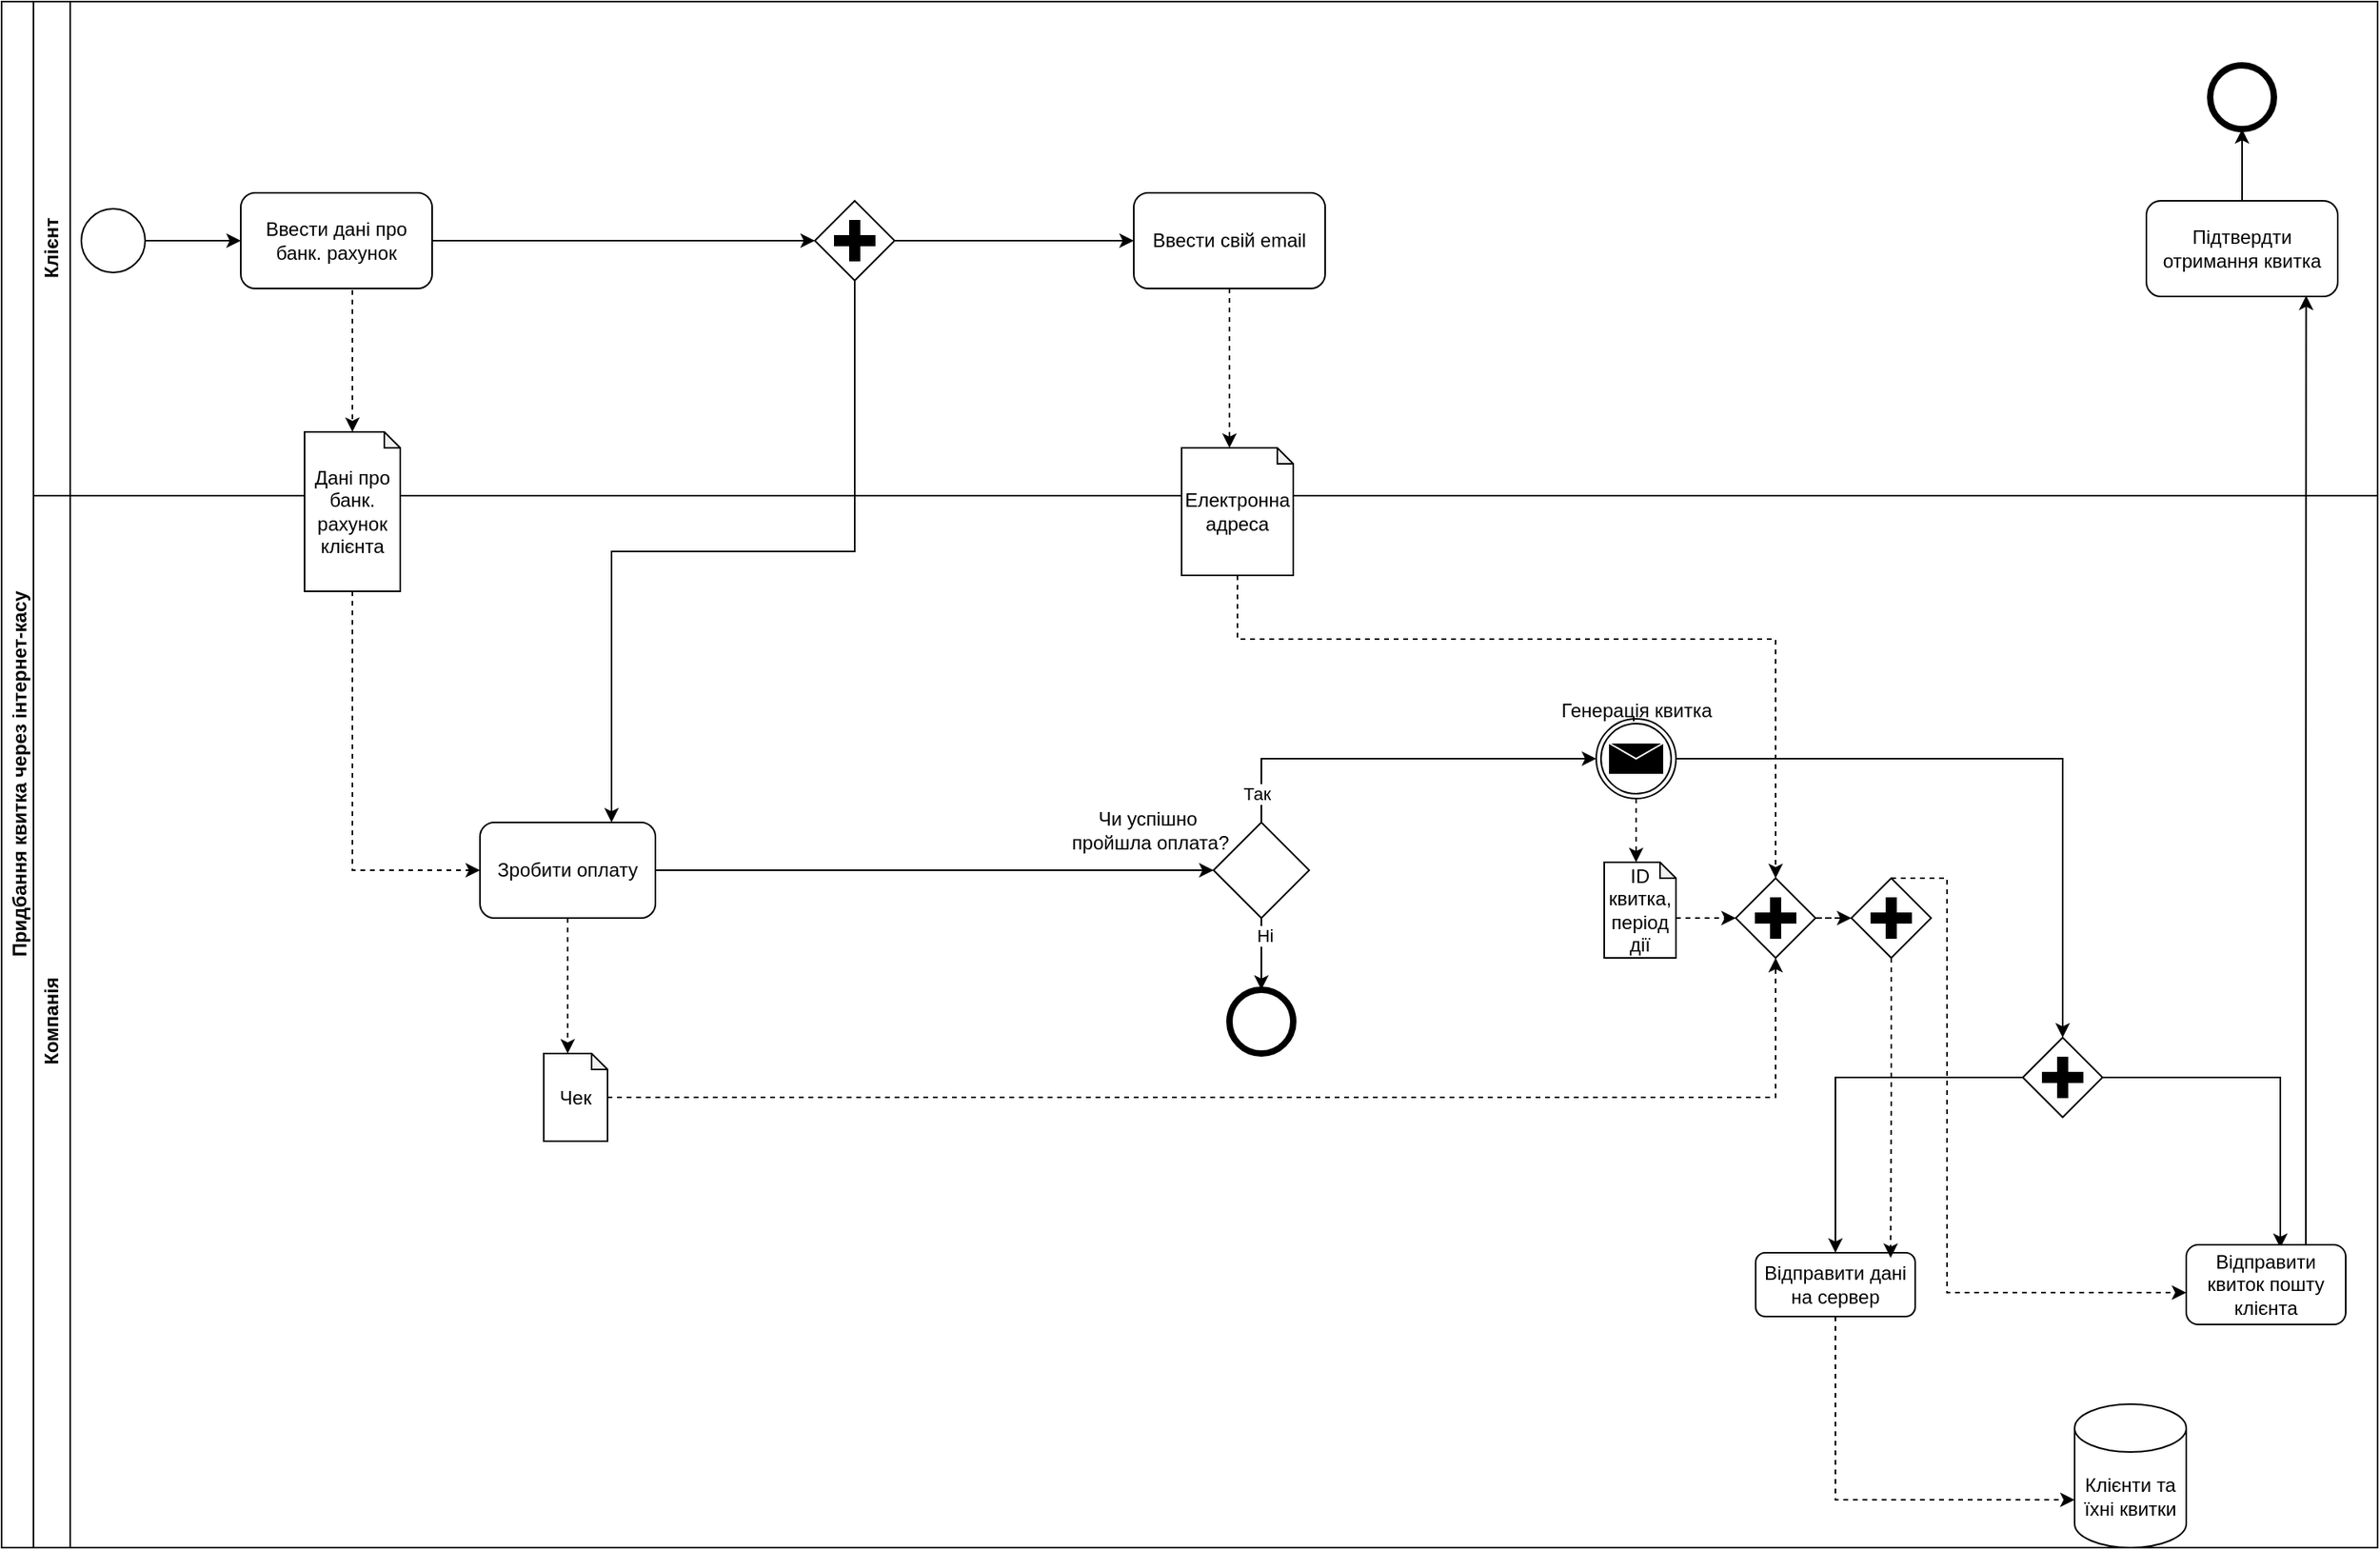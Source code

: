 <mxfile version="24.7.17">
  <diagram name="Page-1" id="2a216829-ef6e-dabb-86c1-c78162f3ba2b">
    <mxGraphModel dx="1475" dy="815" grid="1" gridSize="10" guides="1" tooltips="1" connect="1" arrows="1" fold="1" page="1" pageScale="1" pageWidth="850" pageHeight="1100" background="none" math="0" shadow="0">
      <root>
        <mxCell id="0" />
        <mxCell id="1" parent="0" />
        <mxCell id="T00dslBi2b2i00kKxEPh-1" value="Придбання квитка через інтернет-касу" style="swimlane;horizontal=0;whiteSpace=wrap;html=1;" parent="1" vertex="1">
          <mxGeometry x="100" y="300" width="1490" height="970" as="geometry" />
        </mxCell>
        <mxCell id="T00dslBi2b2i00kKxEPh-2" value="Компанія" style="swimlane;horizontal=0;whiteSpace=wrap;html=1;" parent="T00dslBi2b2i00kKxEPh-1" vertex="1">
          <mxGeometry x="20" y="310" width="1470" height="660" as="geometry" />
        </mxCell>
        <mxCell id="T00dslBi2b2i00kKxEPh-3" value="" style="ellipse;whiteSpace=wrap;html=1;aspect=fixed;strokeWidth=4;" parent="T00dslBi2b2i00kKxEPh-2" vertex="1">
          <mxGeometry x="750" y="310" width="40" height="40" as="geometry" />
        </mxCell>
        <mxCell id="T00dslBi2b2i00kKxEPh-102" style="edgeStyle=orthogonalEdgeStyle;rounded=0;orthogonalLoop=1;jettySize=auto;html=1;entryX=0;entryY=0.5;entryDx=0;entryDy=0;" parent="T00dslBi2b2i00kKxEPh-2" source="T00dslBi2b2i00kKxEPh-5" target="T00dslBi2b2i00kKxEPh-6" edge="1">
          <mxGeometry relative="1" as="geometry" />
        </mxCell>
        <mxCell id="T00dslBi2b2i00kKxEPh-5" value="Зробити оплату" style="rounded=1;whiteSpace=wrap;html=1;" parent="T00dslBi2b2i00kKxEPh-2" vertex="1">
          <mxGeometry x="280" y="205" width="110" height="60" as="geometry" />
        </mxCell>
        <mxCell id="E7joxLQLJX-L2FkS-B1a-82" style="edgeStyle=orthogonalEdgeStyle;rounded=0;orthogonalLoop=1;jettySize=auto;html=1;exitX=0.5;exitY=1;exitDx=0;exitDy=0;entryX=0.5;entryY=0;entryDx=0;entryDy=0;" edge="1" parent="T00dslBi2b2i00kKxEPh-2" source="T00dslBi2b2i00kKxEPh-6" target="T00dslBi2b2i00kKxEPh-3">
          <mxGeometry relative="1" as="geometry" />
        </mxCell>
        <mxCell id="E7joxLQLJX-L2FkS-B1a-83" value="Ні" style="edgeLabel;html=1;align=center;verticalAlign=middle;resizable=0;points=[];" vertex="1" connectable="0" parent="E7joxLQLJX-L2FkS-B1a-82">
          <mxGeometry x="-0.508" y="2" relative="1" as="geometry">
            <mxPoint as="offset" />
          </mxGeometry>
        </mxCell>
        <mxCell id="T00dslBi2b2i00kKxEPh-6" value="" style="rhombus;whiteSpace=wrap;html=1;" parent="T00dslBi2b2i00kKxEPh-2" vertex="1">
          <mxGeometry x="740" y="205" width="60" height="60" as="geometry" />
        </mxCell>
        <mxCell id="T00dslBi2b2i00kKxEPh-7" value="Чи успішно&amp;nbsp;&lt;div&gt;пройшла оплата?&lt;/div&gt;" style="text;html=1;align=center;verticalAlign=middle;resizable=0;points=[];autosize=1;strokeColor=none;fillColor=none;" parent="T00dslBi2b2i00kKxEPh-2" vertex="1">
          <mxGeometry x="640" y="190" width="120" height="40" as="geometry" />
        </mxCell>
        <mxCell id="T00dslBi2b2i00kKxEPh-11" value="" style="endArrow=classic;html=1;rounded=0;exitX=0.5;exitY=0;exitDx=0;exitDy=0;entryX=0;entryY=0.5;entryDx=0;entryDy=0;entryPerimeter=0;" parent="T00dslBi2b2i00kKxEPh-2" source="T00dslBi2b2i00kKxEPh-6" target="T00dslBi2b2i00kKxEPh-57" edge="1">
          <mxGeometry width="50" height="50" relative="1" as="geometry">
            <mxPoint x="1390" y="290" as="sourcePoint" />
            <mxPoint x="830" y="165" as="targetPoint" />
            <Array as="points">
              <mxPoint x="770" y="165" />
            </Array>
          </mxGeometry>
        </mxCell>
        <mxCell id="T00dslBi2b2i00kKxEPh-12" value="&lt;div&gt;&lt;br&gt;&lt;/div&gt;" style="edgeLabel;html=1;align=center;verticalAlign=middle;resizable=0;points=[];" parent="T00dslBi2b2i00kKxEPh-11" vertex="1" connectable="0">
          <mxGeometry x="-0.606" y="-1" relative="1" as="geometry">
            <mxPoint as="offset" />
          </mxGeometry>
        </mxCell>
        <mxCell id="T00dslBi2b2i00kKxEPh-13" value="Так" style="edgeLabel;html=1;align=center;verticalAlign=middle;resizable=0;points=[];" parent="T00dslBi2b2i00kKxEPh-11" vertex="1" connectable="0">
          <mxGeometry x="-0.854" y="3" relative="1" as="geometry">
            <mxPoint as="offset" />
          </mxGeometry>
        </mxCell>
        <mxCell id="E7joxLQLJX-L2FkS-B1a-9" style="edgeStyle=orthogonalEdgeStyle;rounded=0;orthogonalLoop=1;jettySize=auto;html=1;exitX=0.5;exitY=1;exitDx=0;exitDy=0;exitPerimeter=0;dashed=1;" edge="1" parent="T00dslBi2b2i00kKxEPh-2" source="T00dslBi2b2i00kKxEPh-57">
          <mxGeometry relative="1" as="geometry">
            <mxPoint x="1005" y="230" as="targetPoint" />
          </mxGeometry>
        </mxCell>
        <mxCell id="T00dslBi2b2i00kKxEPh-57" value="" style="points=[[0.145,0.145,0],[0.5,0,0],[0.855,0.145,0],[1,0.5,0],[0.855,0.855,0],[0.5,1,0],[0.145,0.855,0],[0,0.5,0]];shape=mxgraph.bpmn.event;html=1;verticalLabelPosition=bottom;labelBackgroundColor=#ffffff;verticalAlign=top;align=center;perimeter=ellipsePerimeter;outlineConnect=0;aspect=fixed;outline=throwing;symbol=message;" parent="T00dslBi2b2i00kKxEPh-2" vertex="1">
          <mxGeometry x="980" y="140" width="50" height="50" as="geometry" />
        </mxCell>
        <mxCell id="T00dslBi2b2i00kKxEPh-58" value="Генерація квитка" style="text;html=1;align=center;verticalAlign=middle;resizable=0;points=[];autosize=1;strokeColor=none;fillColor=none;" parent="T00dslBi2b2i00kKxEPh-2" vertex="1">
          <mxGeometry x="945" y="120" width="120" height="30" as="geometry" />
        </mxCell>
        <mxCell id="T00dslBi2b2i00kKxEPh-82" value="" style="edgeStyle=orthogonalEdgeStyle;rounded=0;orthogonalLoop=1;jettySize=auto;html=1;exitX=1;exitY=0.5;exitDx=0;exitDy=0;exitPerimeter=0;entryX=0.5;entryY=0;entryDx=0;entryDy=0;entryPerimeter=0;" parent="T00dslBi2b2i00kKxEPh-2" source="T00dslBi2b2i00kKxEPh-57" edge="1" target="E7joxLQLJX-L2FkS-B1a-11">
          <mxGeometry relative="1" as="geometry">
            <mxPoint x="1242.5" y="165" as="targetPoint" />
            <mxPoint x="1170" y="735" as="sourcePoint" />
          </mxGeometry>
        </mxCell>
        <mxCell id="T00dslBi2b2i00kKxEPh-73" value="&lt;span style=&quot;background-color: initial;&quot;&gt;Клієнти та їхні квитки&lt;/span&gt;" style="shape=cylinder3;whiteSpace=wrap;html=1;boundedLbl=1;backgroundOutline=1;size=15;" parent="T00dslBi2b2i00kKxEPh-2" vertex="1">
          <mxGeometry x="1280" y="570" width="70" height="90" as="geometry" />
        </mxCell>
        <mxCell id="T00dslBi2b2i00kKxEPh-74" style="edgeStyle=orthogonalEdgeStyle;rounded=0;orthogonalLoop=1;jettySize=auto;html=1;dashed=1;entryX=0;entryY=0;entryDx=0;entryDy=60;entryPerimeter=0;exitX=0.5;exitY=1;exitDx=0;exitDy=0;" parent="T00dslBi2b2i00kKxEPh-2" source="E7joxLQLJX-L2FkS-B1a-12" target="T00dslBi2b2i00kKxEPh-73" edge="1">
          <mxGeometry relative="1" as="geometry">
            <mxPoint x="1279.5" y="620" as="targetPoint" />
            <mxPoint x="1130.5" y="500" as="sourcePoint" />
          </mxGeometry>
        </mxCell>
        <mxCell id="E7joxLQLJX-L2FkS-B1a-78" value="&lt;div&gt;&lt;br&gt;&lt;/div&gt;" style="edgeLabel;html=1;align=center;verticalAlign=middle;resizable=0;points=[];" vertex="1" connectable="0" parent="T00dslBi2b2i00kKxEPh-74">
          <mxGeometry x="0.989" y="-1" relative="1" as="geometry">
            <mxPoint as="offset" />
          </mxGeometry>
        </mxCell>
        <mxCell id="E7joxLQLJX-L2FkS-B1a-10" value="ID квитка, період дії" style="shape=note;whiteSpace=wrap;html=1;backgroundOutline=1;darkOpacity=0.05;size=10;" vertex="1" parent="T00dslBi2b2i00kKxEPh-2">
          <mxGeometry x="985" y="230" width="45" height="60" as="geometry" />
        </mxCell>
        <mxCell id="E7joxLQLJX-L2FkS-B1a-15" style="edgeStyle=orthogonalEdgeStyle;rounded=0;orthogonalLoop=1;jettySize=auto;html=1;exitX=1;exitY=0.5;exitDx=0;exitDy=0;exitPerimeter=0;entryX=0.59;entryY=0.04;entryDx=0;entryDy=0;entryPerimeter=0;" edge="1" parent="T00dslBi2b2i00kKxEPh-2" source="E7joxLQLJX-L2FkS-B1a-11" target="E7joxLQLJX-L2FkS-B1a-17">
          <mxGeometry relative="1" as="geometry">
            <mxPoint x="1225" y="410" as="targetPoint" />
            <mxPoint x="1140" y="365" as="sourcePoint" />
          </mxGeometry>
        </mxCell>
        <mxCell id="E7joxLQLJX-L2FkS-B1a-30" style="edgeStyle=orthogonalEdgeStyle;rounded=0;orthogonalLoop=1;jettySize=auto;html=1;exitX=0;exitY=0.5;exitDx=0;exitDy=0;exitPerimeter=0;entryX=0.5;entryY=0;entryDx=0;entryDy=0;" edge="1" parent="T00dslBi2b2i00kKxEPh-2" source="E7joxLQLJX-L2FkS-B1a-11" target="E7joxLQLJX-L2FkS-B1a-12">
          <mxGeometry relative="1" as="geometry" />
        </mxCell>
        <mxCell id="E7joxLQLJX-L2FkS-B1a-11" value="" style="points=[[0.25,0.25,0],[0.5,0,0],[0.75,0.25,0],[1,0.5,0],[0.75,0.75,0],[0.5,1,0],[0.25,0.75,0],[0,0.5,0]];shape=mxgraph.bpmn.gateway2;html=1;verticalLabelPosition=bottom;labelBackgroundColor=#ffffff;verticalAlign=top;align=center;perimeter=rhombusPerimeter;outlineConnect=0;outline=none;symbol=none;gwType=parallel;" vertex="1" parent="T00dslBi2b2i00kKxEPh-2">
          <mxGeometry x="1247.5" y="340" width="50" height="50" as="geometry" />
        </mxCell>
        <mxCell id="E7joxLQLJX-L2FkS-B1a-12" value="Відправити дані на сервер" style="rounded=1;whiteSpace=wrap;html=1;" vertex="1" parent="T00dslBi2b2i00kKxEPh-2">
          <mxGeometry x="1080" y="475" width="100" height="40" as="geometry" />
        </mxCell>
        <mxCell id="E7joxLQLJX-L2FkS-B1a-17" value="Відправити квиток пошту клієнта" style="rounded=1;whiteSpace=wrap;html=1;" vertex="1" parent="T00dslBi2b2i00kKxEPh-2">
          <mxGeometry x="1350" y="470" width="100" height="50" as="geometry" />
        </mxCell>
        <mxCell id="E7joxLQLJX-L2FkS-B1a-44" style="edgeStyle=orthogonalEdgeStyle;rounded=0;orthogonalLoop=1;jettySize=auto;html=1;entryX=0;entryY=0.6;entryDx=0;entryDy=0;entryPerimeter=0;dashed=1;exitX=0.5;exitY=0;exitDx=0;exitDy=0;exitPerimeter=0;" edge="1" parent="T00dslBi2b2i00kKxEPh-2" source="E7joxLQLJX-L2FkS-B1a-106" target="E7joxLQLJX-L2FkS-B1a-17">
          <mxGeometry relative="1" as="geometry">
            <mxPoint x="1117.5" y="335.0" as="sourcePoint" />
            <Array as="points">
              <mxPoint x="1200" y="240" />
              <mxPoint x="1200" y="500" />
            </Array>
          </mxGeometry>
        </mxCell>
        <mxCell id="T00dslBi2b2i00kKxEPh-64" style="edgeStyle=orthogonalEdgeStyle;rounded=0;orthogonalLoop=1;jettySize=auto;html=1;entryX=0;entryY=0.5;entryDx=0;entryDy=0;dashed=1;exitX=0.5;exitY=1;exitDx=0;exitDy=0;exitPerimeter=0;" parent="T00dslBi2b2i00kKxEPh-2" target="T00dslBi2b2i00kKxEPh-5" edge="1">
          <mxGeometry relative="1" as="geometry">
            <mxPoint x="200" y="60" as="sourcePoint" />
            <mxPoint x="220" y="392.5" as="targetPoint" />
            <Array as="points">
              <mxPoint x="200" y="235" />
            </Array>
          </mxGeometry>
        </mxCell>
        <mxCell id="E7joxLQLJX-L2FkS-B1a-108" style="edgeStyle=orthogonalEdgeStyle;rounded=0;orthogonalLoop=1;jettySize=auto;html=1;exitX=1;exitY=0.5;exitDx=0;exitDy=0;exitPerimeter=0;dashed=1;" edge="1" parent="T00dslBi2b2i00kKxEPh-2" source="E7joxLQLJX-L2FkS-B1a-75" target="E7joxLQLJX-L2FkS-B1a-106">
          <mxGeometry relative="1" as="geometry" />
        </mxCell>
        <mxCell id="E7joxLQLJX-L2FkS-B1a-75" value="" style="points=[[0.25,0.25,0],[0.5,0,0],[0.75,0.25,0],[1,0.5,0],[0.75,0.75,0],[0.5,1,0],[0.25,0.75,0],[0,0.5,0]];shape=mxgraph.bpmn.gateway2;html=1;verticalLabelPosition=bottom;labelBackgroundColor=#ffffff;verticalAlign=top;align=center;perimeter=rhombusPerimeter;outlineConnect=0;outline=none;symbol=none;gwType=parallel;" vertex="1" parent="T00dslBi2b2i00kKxEPh-2">
          <mxGeometry x="1067.5" y="240" width="50" height="50" as="geometry" />
        </mxCell>
        <mxCell id="E7joxLQLJX-L2FkS-B1a-79" style="edgeStyle=orthogonalEdgeStyle;rounded=0;orthogonalLoop=1;jettySize=auto;html=1;exitX=0;exitY=0;exitDx=45;exitDy=35;exitPerimeter=0;entryX=0;entryY=0.5;entryDx=0;entryDy=0;entryPerimeter=0;dashed=1;" edge="1" parent="T00dslBi2b2i00kKxEPh-2" source="E7joxLQLJX-L2FkS-B1a-10" target="E7joxLQLJX-L2FkS-B1a-75">
          <mxGeometry relative="1" as="geometry" />
        </mxCell>
        <mxCell id="E7joxLQLJX-L2FkS-B1a-89" value="Чек" style="shape=note;whiteSpace=wrap;html=1;backgroundOutline=1;darkOpacity=0.05;size=10;" vertex="1" parent="T00dslBi2b2i00kKxEPh-2">
          <mxGeometry x="320" y="350" width="40" height="55" as="geometry" />
        </mxCell>
        <mxCell id="E7joxLQLJX-L2FkS-B1a-90" value="" style="endArrow=classic;html=1;rounded=0;exitX=0.5;exitY=1;exitDx=0;exitDy=0;entryX=0;entryY=0;entryDx=15;entryDy=0;entryPerimeter=0;dashed=1;" edge="1" parent="T00dslBi2b2i00kKxEPh-2" source="T00dslBi2b2i00kKxEPh-5" target="E7joxLQLJX-L2FkS-B1a-89">
          <mxGeometry width="50" height="50" relative="1" as="geometry">
            <mxPoint x="640" y="290" as="sourcePoint" />
            <mxPoint x="690" y="240" as="targetPoint" />
          </mxGeometry>
        </mxCell>
        <mxCell id="E7joxLQLJX-L2FkS-B1a-105" style="edgeStyle=orthogonalEdgeStyle;rounded=0;orthogonalLoop=1;jettySize=auto;html=1;entryX=0.5;entryY=1;entryDx=0;entryDy=0;entryPerimeter=0;dashed=1;" edge="1" parent="T00dslBi2b2i00kKxEPh-2" source="E7joxLQLJX-L2FkS-B1a-89" target="E7joxLQLJX-L2FkS-B1a-75">
          <mxGeometry relative="1" as="geometry" />
        </mxCell>
        <mxCell id="E7joxLQLJX-L2FkS-B1a-106" value="" style="points=[[0.25,0.25,0],[0.5,0,0],[0.75,0.25,0],[1,0.5,0],[0.75,0.75,0],[0.5,1,0],[0.25,0.75,0],[0,0.5,0]];shape=mxgraph.bpmn.gateway2;html=1;verticalLabelPosition=bottom;labelBackgroundColor=#ffffff;verticalAlign=top;align=center;perimeter=rhombusPerimeter;outlineConnect=0;outline=none;symbol=none;gwType=parallel;" vertex="1" parent="T00dslBi2b2i00kKxEPh-2">
          <mxGeometry x="1140" y="240" width="50" height="50" as="geometry" />
        </mxCell>
        <mxCell id="E7joxLQLJX-L2FkS-B1a-107" style="edgeStyle=orthogonalEdgeStyle;rounded=0;orthogonalLoop=1;jettySize=auto;html=1;exitX=0.5;exitY=1;exitDx=0;exitDy=0;exitPerimeter=0;entryX=0.846;entryY=0.08;entryDx=0;entryDy=0;entryPerimeter=0;dashed=1;" edge="1" parent="T00dslBi2b2i00kKxEPh-2" source="E7joxLQLJX-L2FkS-B1a-106" target="E7joxLQLJX-L2FkS-B1a-12">
          <mxGeometry relative="1" as="geometry" />
        </mxCell>
        <mxCell id="T00dslBi2b2i00kKxEPh-14" value="Клієнт" style="swimlane;horizontal=0;whiteSpace=wrap;html=1;startSize=23;" parent="T00dslBi2b2i00kKxEPh-1" vertex="1">
          <mxGeometry x="20" width="1470" height="310" as="geometry">
            <mxRectangle x="20" width="1470" height="70" as="alternateBounds" />
          </mxGeometry>
        </mxCell>
        <mxCell id="T00dslBi2b2i00kKxEPh-16" value="" style="ellipse;whiteSpace=wrap;html=1;aspect=fixed;" parent="T00dslBi2b2i00kKxEPh-14" vertex="1">
          <mxGeometry x="30" y="130" width="40" height="40" as="geometry" />
        </mxCell>
        <mxCell id="T00dslBi2b2i00kKxEPh-17" value="Ввести дані про банк. рахунок" style="rounded=1;whiteSpace=wrap;html=1;" parent="T00dslBi2b2i00kKxEPh-14" vertex="1">
          <mxGeometry x="130" y="120" width="120" height="60" as="geometry" />
        </mxCell>
        <mxCell id="T00dslBi2b2i00kKxEPh-19" value="" style="endArrow=classic;html=1;rounded=0;exitX=1;exitY=0.5;exitDx=0;exitDy=0;entryX=0;entryY=0.5;entryDx=0;entryDy=0;" parent="T00dslBi2b2i00kKxEPh-14" source="T00dslBi2b2i00kKxEPh-16" target="T00dslBi2b2i00kKxEPh-17" edge="1">
          <mxGeometry width="50" height="50" relative="1" as="geometry">
            <mxPoint x="510" y="480" as="sourcePoint" />
            <mxPoint x="120" y="360" as="targetPoint" />
          </mxGeometry>
        </mxCell>
        <mxCell id="PT8-PfyMUVxv6Ptsw5Qg-1" value="" style="ellipse;whiteSpace=wrap;html=1;aspect=fixed;strokeWidth=4;" parent="T00dslBi2b2i00kKxEPh-14" vertex="1">
          <mxGeometry x="1365" y="40" width="40" height="40" as="geometry" />
        </mxCell>
        <mxCell id="E7joxLQLJX-L2FkS-B1a-70" style="edgeStyle=orthogonalEdgeStyle;rounded=0;orthogonalLoop=1;jettySize=auto;html=1;exitX=1;exitY=0.5;exitDx=0;exitDy=0;exitPerimeter=0;entryX=0;entryY=0.5;entryDx=0;entryDy=0;" edge="1" parent="T00dslBi2b2i00kKxEPh-14" source="E7joxLQLJX-L2FkS-B1a-56" target="E7joxLQLJX-L2FkS-B1a-63">
          <mxGeometry relative="1" as="geometry" />
        </mxCell>
        <mxCell id="E7joxLQLJX-L2FkS-B1a-56" value="" style="points=[[0.25,0.25,0],[0.5,0,0],[0.75,0.25,0],[1,0.5,0],[0.75,0.75,0],[0.5,1,0],[0.25,0.75,0],[0,0.5,0]];shape=mxgraph.bpmn.gateway2;html=1;verticalLabelPosition=bottom;labelBackgroundColor=#ffffff;verticalAlign=top;align=center;perimeter=rhombusPerimeter;outlineConnect=0;outline=none;symbol=none;gwType=parallel;" vertex="1" parent="T00dslBi2b2i00kKxEPh-14">
          <mxGeometry x="490" y="125" width="50" height="50" as="geometry" />
        </mxCell>
        <mxCell id="E7joxLQLJX-L2FkS-B1a-63" value="Ввести свій email" style="rounded=1;whiteSpace=wrap;html=1;" vertex="1" parent="T00dslBi2b2i00kKxEPh-14">
          <mxGeometry x="690" y="120" width="120" height="60" as="geometry" />
        </mxCell>
        <mxCell id="E7joxLQLJX-L2FkS-B1a-114" style="edgeStyle=orthogonalEdgeStyle;rounded=0;orthogonalLoop=1;jettySize=auto;html=1;exitX=0.5;exitY=0;exitDx=0;exitDy=0;entryX=0.5;entryY=1;entryDx=0;entryDy=0;" edge="1" parent="T00dslBi2b2i00kKxEPh-14" source="E7joxLQLJX-L2FkS-B1a-111" target="PT8-PfyMUVxv6Ptsw5Qg-1">
          <mxGeometry relative="1" as="geometry" />
        </mxCell>
        <mxCell id="E7joxLQLJX-L2FkS-B1a-111" value="Підтвердти отримання квитка" style="rounded=1;whiteSpace=wrap;html=1;" vertex="1" parent="T00dslBi2b2i00kKxEPh-14">
          <mxGeometry x="1325" y="125" width="120" height="60" as="geometry" />
        </mxCell>
        <mxCell id="E7joxLQLJX-L2FkS-B1a-115" style="edgeStyle=orthogonalEdgeStyle;rounded=0;orthogonalLoop=1;jettySize=auto;html=1;exitX=1;exitY=0.5;exitDx=0;exitDy=0;entryX=0;entryY=0.5;entryDx=0;entryDy=0;entryPerimeter=0;" edge="1" parent="T00dslBi2b2i00kKxEPh-14" source="T00dslBi2b2i00kKxEPh-17" target="E7joxLQLJX-L2FkS-B1a-56">
          <mxGeometry relative="1" as="geometry" />
        </mxCell>
        <mxCell id="T00dslBi2b2i00kKxEPh-43" style="edgeStyle=orthogonalEdgeStyle;rounded=0;orthogonalLoop=1;jettySize=auto;html=1;entryX=0.5;entryY=0;entryDx=0;entryDy=0;entryPerimeter=0;dashed=1;" parent="T00dslBi2b2i00kKxEPh-1" edge="1">
          <mxGeometry relative="1" as="geometry">
            <mxPoint x="225" y="180" as="sourcePoint" />
            <mxPoint x="220" y="270" as="targetPoint" />
            <Array as="points">
              <mxPoint x="225" y="180" />
            </Array>
          </mxGeometry>
        </mxCell>
        <mxCell id="E7joxLQLJX-L2FkS-B1a-58" style="edgeStyle=orthogonalEdgeStyle;rounded=0;orthogonalLoop=1;jettySize=auto;html=1;exitX=0.5;exitY=1;exitDx=0;exitDy=0;exitPerimeter=0;entryX=0.75;entryY=0;entryDx=0;entryDy=0;" edge="1" parent="T00dslBi2b2i00kKxEPh-1" source="E7joxLQLJX-L2FkS-B1a-56" target="T00dslBi2b2i00kKxEPh-5">
          <mxGeometry relative="1" as="geometry">
            <mxPoint x="533" y="400" as="targetPoint" />
          </mxGeometry>
        </mxCell>
        <mxCell id="E7joxLQLJX-L2FkS-B1a-120" style="edgeStyle=orthogonalEdgeStyle;rounded=0;orthogonalLoop=1;jettySize=auto;html=1;exitX=0.75;exitY=0;exitDx=0;exitDy=0;entryX=0.835;entryY=0.991;entryDx=0;entryDy=0;entryPerimeter=0;" edge="1" parent="T00dslBi2b2i00kKxEPh-1" source="E7joxLQLJX-L2FkS-B1a-17" target="E7joxLQLJX-L2FkS-B1a-111">
          <mxGeometry relative="1" as="geometry" />
        </mxCell>
        <mxCell id="E7joxLQLJX-L2FkS-B1a-55" value="Дані про банк. рахунок клієнта" style="shape=note;whiteSpace=wrap;html=1;backgroundOutline=1;darkOpacity=0.05;size=10;" vertex="1" parent="1">
          <mxGeometry x="290" y="570" width="60" height="100" as="geometry" />
        </mxCell>
        <mxCell id="E7joxLQLJX-L2FkS-B1a-72" value="Електронна адреса" style="shape=note;whiteSpace=wrap;html=1;backgroundOutline=1;darkOpacity=0.05;size=10;" vertex="1" parent="1">
          <mxGeometry x="840" y="580" width="70" height="80" as="geometry" />
        </mxCell>
        <mxCell id="E7joxLQLJX-L2FkS-B1a-73" style="edgeStyle=orthogonalEdgeStyle;rounded=0;orthogonalLoop=1;jettySize=auto;html=1;exitX=0.5;exitY=1;exitDx=0;exitDy=0;entryX=0;entryY=0;entryDx=30;entryDy=0;entryPerimeter=0;dashed=1;" edge="1" parent="1" source="E7joxLQLJX-L2FkS-B1a-63" target="E7joxLQLJX-L2FkS-B1a-72">
          <mxGeometry relative="1" as="geometry" />
        </mxCell>
        <mxCell id="E7joxLQLJX-L2FkS-B1a-80" style="edgeStyle=orthogonalEdgeStyle;rounded=0;orthogonalLoop=1;jettySize=auto;html=1;exitX=0.5;exitY=1;exitDx=0;exitDy=0;exitPerimeter=0;entryX=0.5;entryY=0;entryDx=0;entryDy=0;entryPerimeter=0;dashed=1;" edge="1" parent="1" source="E7joxLQLJX-L2FkS-B1a-72" target="E7joxLQLJX-L2FkS-B1a-75">
          <mxGeometry relative="1" as="geometry">
            <Array as="points">
              <mxPoint x="875" y="700" />
              <mxPoint x="1212" y="700" />
            </Array>
          </mxGeometry>
        </mxCell>
      </root>
    </mxGraphModel>
  </diagram>
</mxfile>
